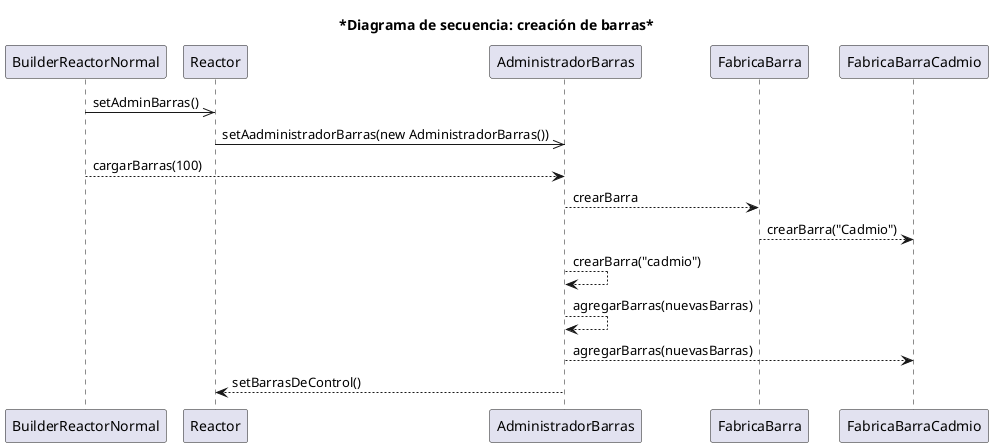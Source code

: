 @startuml SecuenciaBarras

title *Diagrama de secuencia: creación de barras*

   participant BuilderReactorNormal
    participant Reactor
    participant AdministradorBarras

    BuilderReactorNormal ->> Reactor: setAdminBarras()
    Reactor ->> AdministradorBarras: setAadministradorBarras(new AdministradorBarras())
    BuilderReactorNormal --> AdministradorBarras: cargarBarras(100)
    AdministradorBarras --> FabricaBarra: crearBarra
    FabricaBarra --> FabricaBarraCadmio: crearBarra("Cadmio")
        AdministradorBarras --> AdministradorBarras: crearBarra("cadmio")
        AdministradorBarras --> AdministradorBarras: agregarBarras(nuevasBarras)
    AdministradorBarras --> FabricaBarraCadmio:agregarBarras(nuevasBarras)
    AdministradorBarras --> Reactor: setBarrasDeControl()

@enduml